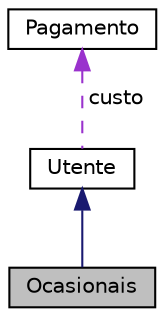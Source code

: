 digraph "Ocasionais"
{
  edge [fontname="Helvetica",fontsize="10",labelfontname="Helvetica",labelfontsize="10"];
  node [fontname="Helvetica",fontsize="10",shape=record];
  Node2 [label="Ocasionais",height=0.2,width=0.4,color="black", fillcolor="grey75", style="filled", fontcolor="black"];
  Node3 -> Node2 [dir="back",color="midnightblue",fontsize="10",style="solid",fontname="Helvetica"];
  Node3 [label="Utente",height=0.2,width=0.4,color="black", fillcolor="white", style="filled",URL="$class_utente.html"];
  Node4 -> Node3 [dir="back",color="darkorchid3",fontsize="10",style="dashed",label=" custo" ,fontname="Helvetica"];
  Node4 [label="Pagamento",height=0.2,width=0.4,color="black", fillcolor="white", style="filled",URL="$class_pagamento.html"];
}
